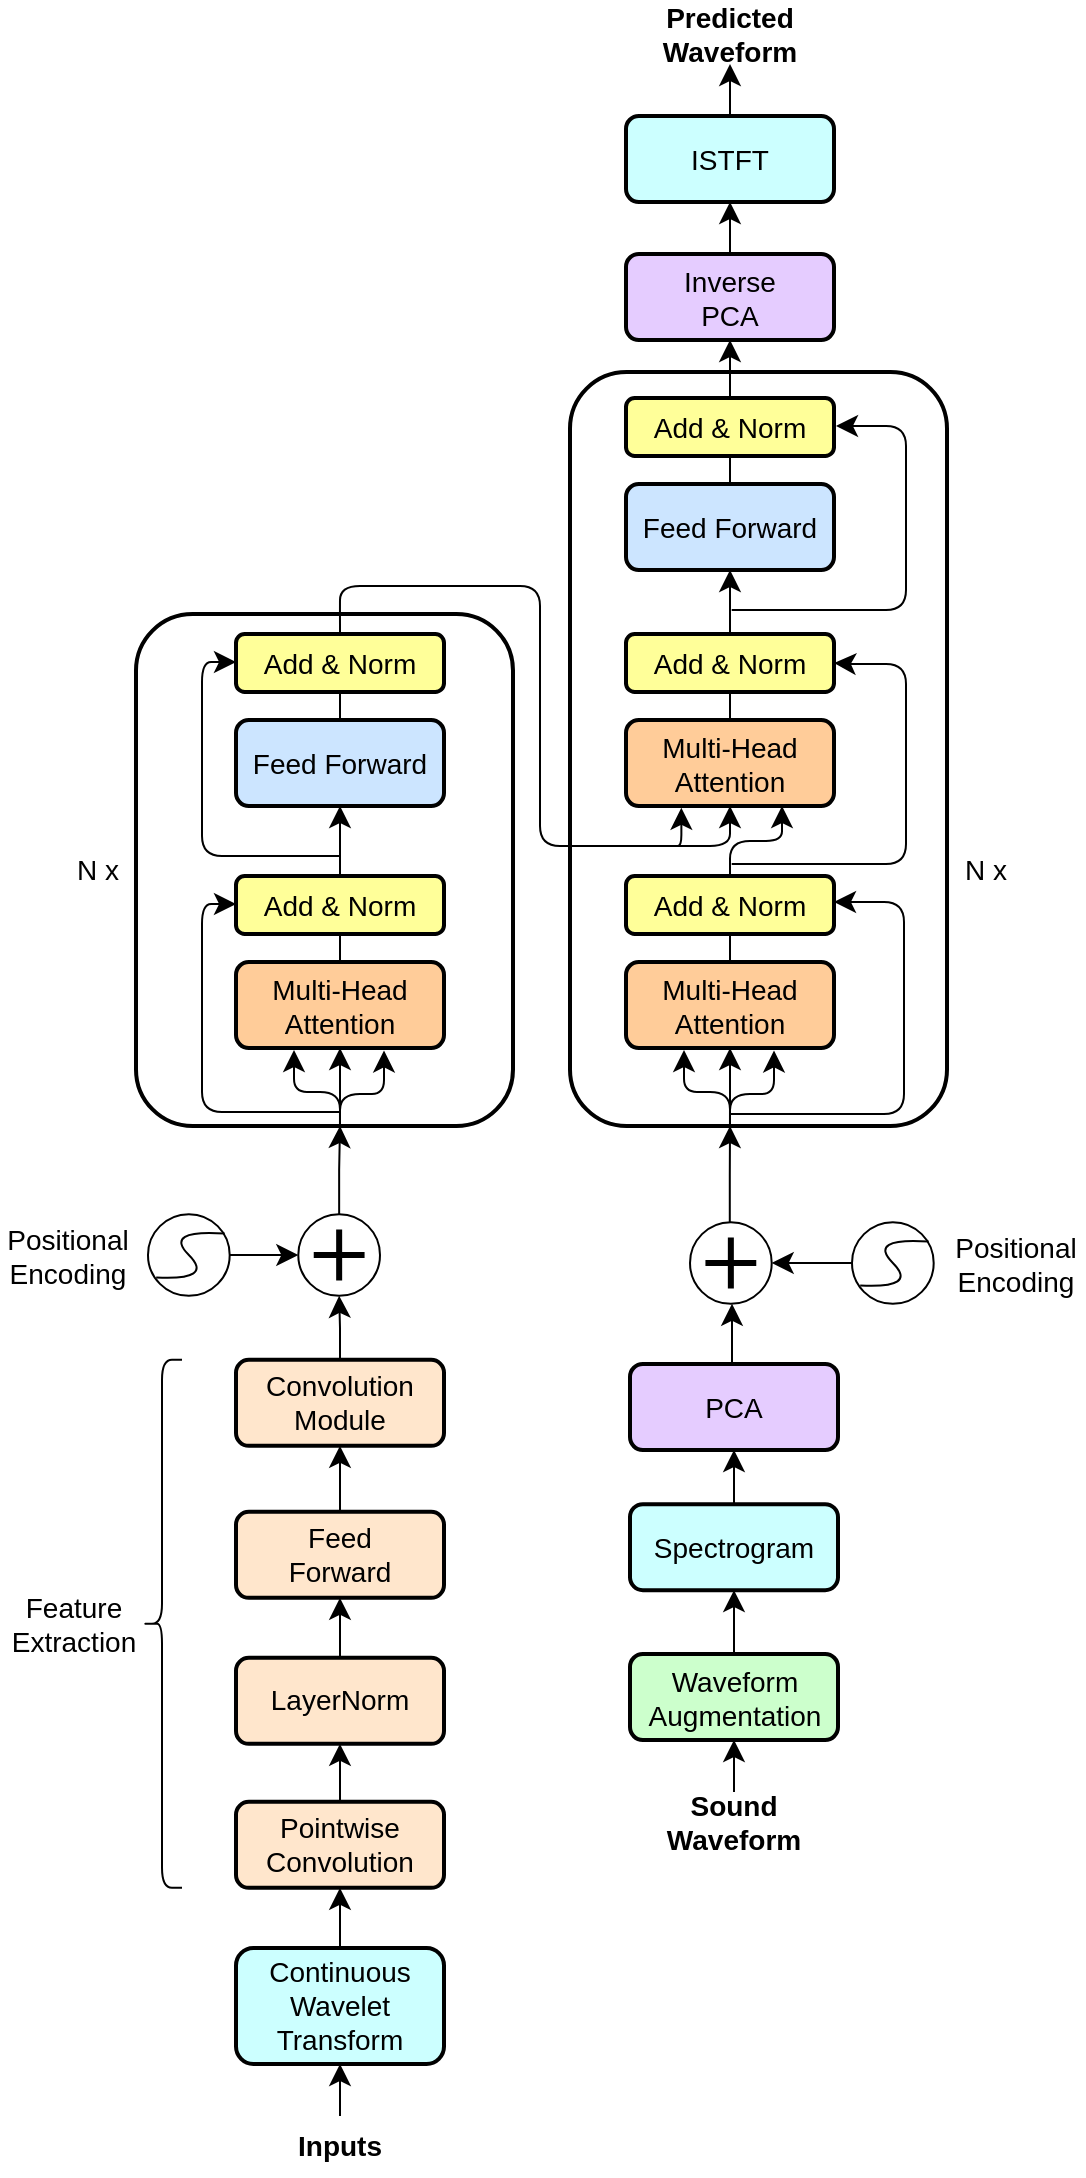 <mxfile version="21.6.8" type="device">
  <diagram name="Page-1" id="uchF2B7UZ54g5w5sWf7a">
    <mxGraphModel dx="1434" dy="830" grid="0" gridSize="10" guides="1" tooltips="1" connect="1" arrows="1" fold="1" page="1" pageScale="1" pageWidth="850" pageHeight="1100" background="#ffffff" math="0" shadow="0">
      <root>
        <mxCell id="0" />
        <mxCell id="1" parent="0" />
        <mxCell id="4bdUU2ATz_cRctsZ7Gmq-34" value="" style="rounded=1;whiteSpace=wrap;html=1;strokeWidth=2;fillColor=none;" parent="1" vertex="1">
          <mxGeometry x="124" y="309" width="188.5" height="256" as="geometry" />
        </mxCell>
        <mxCell id="DELOaJZ5ITBAGtkzzFMi-8" value="" style="rounded=1;whiteSpace=wrap;html=1;strokeWidth=2;fillColor=#FFE6CC;" parent="1" vertex="1">
          <mxGeometry x="174" y="902.93" width="104" height="43" as="geometry" />
        </mxCell>
        <mxCell id="DELOaJZ5ITBAGtkzzFMi-9" value="&lt;font style=&quot;font-size: 14px;&quot;&gt;&lt;b style=&quot;font-size: 14px;&quot;&gt;Inputs&lt;/b&gt;&lt;/font&gt;" style="text;html=1;strokeColor=none;fillColor=none;align=center;verticalAlign=middle;whiteSpace=wrap;rounded=0;fontSize=14;" parent="1" vertex="1">
          <mxGeometry x="196" y="1060" width="60" height="30" as="geometry" />
        </mxCell>
        <mxCell id="DELOaJZ5ITBAGtkzzFMi-12" value="" style="edgeStyle=elbowEdgeStyle;elbow=vertical;endArrow=classic;html=1;curved=0;rounded=0;endSize=8;startSize=8;entryX=0.5;entryY=1;entryDx=0;entryDy=0;exitX=0.5;exitY=0;exitDx=0;exitDy=0;" parent="1" source="DELOaJZ5ITBAGtkzzFMi-9" target="4bdUU2ATz_cRctsZ7Gmq-2" edge="1">
          <mxGeometry width="50" height="50" relative="1" as="geometry">
            <mxPoint x="289" y="1059" as="sourcePoint" />
            <mxPoint x="226" y="1061" as="targetPoint" />
          </mxGeometry>
        </mxCell>
        <mxCell id="DELOaJZ5ITBAGtkzzFMi-13" value="&lt;div style=&quot;&quot;&gt;&lt;span style=&quot;font-size: 14px; background-color: initial;&quot;&gt;Pointwise Convolution&lt;/span&gt;&lt;/div&gt;" style="text;html=1;strokeColor=none;fillColor=none;align=center;verticalAlign=middle;whiteSpace=wrap;rounded=0;" parent="1" vertex="1">
          <mxGeometry x="196" y="909.43" width="60" height="30" as="geometry" />
        </mxCell>
        <mxCell id="DELOaJZ5ITBAGtkzzFMi-14" value="" style="rounded=1;whiteSpace=wrap;html=1;fillColor=#FFE6CC;strokeWidth=2;" parent="1" vertex="1">
          <mxGeometry x="174" y="830.93" width="104" height="43" as="geometry" />
        </mxCell>
        <mxCell id="DELOaJZ5ITBAGtkzzFMi-15" value="&lt;font style=&quot;font-size: 14px;&quot;&gt;LayerNorm&lt;/font&gt;" style="text;html=1;strokeColor=none;fillColor=none;align=center;verticalAlign=middle;whiteSpace=wrap;rounded=0;" parent="1" vertex="1">
          <mxGeometry x="196" y="837.43" width="60" height="30" as="geometry" />
        </mxCell>
        <mxCell id="DELOaJZ5ITBAGtkzzFMi-17" value="" style="edgeStyle=elbowEdgeStyle;elbow=horizontal;endArrow=classic;html=1;curved=0;rounded=0;endSize=8;startSize=8;exitX=0.5;exitY=0;exitDx=0;exitDy=0;entryX=0.5;entryY=1;entryDx=0;entryDy=0;" parent="1" source="DELOaJZ5ITBAGtkzzFMi-8" target="DELOaJZ5ITBAGtkzzFMi-14" edge="1">
          <mxGeometry width="50" height="50" relative="1" as="geometry">
            <mxPoint x="355" y="801.93" as="sourcePoint" />
            <mxPoint x="370" y="862.93" as="targetPoint" />
          </mxGeometry>
        </mxCell>
        <mxCell id="DELOaJZ5ITBAGtkzzFMi-18" value="" style="rounded=1;whiteSpace=wrap;html=1;fillColor=#FFE6CC;strokeWidth=2;" parent="1" vertex="1">
          <mxGeometry x="174" y="757.93" width="104" height="43" as="geometry" />
        </mxCell>
        <mxCell id="DELOaJZ5ITBAGtkzzFMi-19" value="&lt;font style=&quot;font-size: 14px;&quot;&gt;Feed&lt;br&gt;Forward&lt;/font&gt;" style="text;html=1;strokeColor=none;fillColor=none;align=center;verticalAlign=middle;whiteSpace=wrap;rounded=0;" parent="1" vertex="1">
          <mxGeometry x="196" y="764.43" width="60" height="30" as="geometry" />
        </mxCell>
        <mxCell id="DELOaJZ5ITBAGtkzzFMi-20" value="" style="edgeStyle=elbowEdgeStyle;elbow=vertical;endArrow=classic;html=1;curved=0;rounded=0;endSize=8;startSize=8;exitX=0.5;exitY=0;exitDx=0;exitDy=0;entryX=0.5;entryY=1;entryDx=0;entryDy=0;" parent="1" source="DELOaJZ5ITBAGtkzzFMi-14" target="DELOaJZ5ITBAGtkzzFMi-18" edge="1">
          <mxGeometry width="50" height="50" relative="1" as="geometry">
            <mxPoint x="355" y="938.93" as="sourcePoint" />
            <mxPoint x="405" y="888.93" as="targetPoint" />
          </mxGeometry>
        </mxCell>
        <mxCell id="DELOaJZ5ITBAGtkzzFMi-21" value="" style="rounded=1;whiteSpace=wrap;html=1;fillColor=#FFE6CC;strokeWidth=2;" parent="1" vertex="1">
          <mxGeometry x="174" y="681.93" width="104" height="43" as="geometry" />
        </mxCell>
        <mxCell id="DELOaJZ5ITBAGtkzzFMi-22" value="&lt;font style=&quot;font-size: 14px;&quot;&gt;Convolution&lt;br&gt;Module&lt;/font&gt;" style="text;html=1;strokeColor=none;fillColor=none;align=center;verticalAlign=middle;whiteSpace=wrap;rounded=0;" parent="1" vertex="1">
          <mxGeometry x="196" y="688.43" width="60" height="30" as="geometry" />
        </mxCell>
        <mxCell id="DELOaJZ5ITBAGtkzzFMi-23" value="" style="edgeStyle=elbowEdgeStyle;elbow=vertical;endArrow=classic;html=1;curved=0;rounded=0;endSize=8;startSize=8;exitX=0.5;exitY=0;exitDx=0;exitDy=0;entryX=0.5;entryY=1;entryDx=0;entryDy=0;" parent="1" source="DELOaJZ5ITBAGtkzzFMi-18" target="DELOaJZ5ITBAGtkzzFMi-21" edge="1">
          <mxGeometry width="50" height="50" relative="1" as="geometry">
            <mxPoint x="356" y="770.93" as="sourcePoint" />
            <mxPoint x="339" y="752.93" as="targetPoint" />
          </mxGeometry>
        </mxCell>
        <mxCell id="DELOaJZ5ITBAGtkzzFMi-24" value="" style="shape=curlyBracket;whiteSpace=wrap;html=1;rounded=1;labelPosition=left;verticalLabelPosition=middle;align=right;verticalAlign=middle;" parent="1" vertex="1">
          <mxGeometry x="127" y="681.93" width="20" height="264" as="geometry" />
        </mxCell>
        <mxCell id="DELOaJZ5ITBAGtkzzFMi-25" value="&lt;font style=&quot;font-size: 14px;&quot;&gt;Feature Extraction&lt;/font&gt;" style="text;html=1;strokeColor=none;fillColor=none;align=center;verticalAlign=middle;whiteSpace=wrap;rounded=0;rotation=0;" parent="1" vertex="1">
          <mxGeometry x="59" y="786.43" width="68" height="55" as="geometry" />
        </mxCell>
        <mxCell id="DELOaJZ5ITBAGtkzzFMi-34" value="" style="group" parent="1" vertex="1" connectable="0">
          <mxGeometry x="130" y="609.08" width="116.0" height="40.85" as="geometry" />
        </mxCell>
        <mxCell id="DELOaJZ5ITBAGtkzzFMi-29" value="" style="group" parent="DELOaJZ5ITBAGtkzzFMi-34" vertex="1" connectable="0">
          <mxGeometry width="40.845" height="40.85" as="geometry" />
        </mxCell>
        <mxCell id="DELOaJZ5ITBAGtkzzFMi-27" value="" style="ellipse;whiteSpace=wrap;html=1;aspect=fixed;" parent="DELOaJZ5ITBAGtkzzFMi-29" vertex="1">
          <mxGeometry width="40.845" height="40.845" as="geometry" />
        </mxCell>
        <mxCell id="DELOaJZ5ITBAGtkzzFMi-28" value="" style="curved=1;endArrow=none;html=1;rounded=0;entryX=0.938;entryY=0.238;entryDx=0;entryDy=0;entryPerimeter=0;exitX=0.1;exitY=0.775;exitDx=0;exitDy=0;exitPerimeter=0;endFill=0;" parent="DELOaJZ5ITBAGtkzzFMi-29" source="DELOaJZ5ITBAGtkzzFMi-27" target="DELOaJZ5ITBAGtkzzFMi-27" edge="1">
          <mxGeometry width="50" height="50" relative="1" as="geometry">
            <mxPoint x="7.658" y="33.191" as="sourcePoint" />
            <mxPoint x="33.187" y="7.659" as="targetPoint" />
            <Array as="points">
              <mxPoint x="33.187" y="33.191" />
              <mxPoint x="7.658" y="7.659" />
            </Array>
          </mxGeometry>
        </mxCell>
        <mxCell id="DELOaJZ5ITBAGtkzzFMi-32" value="" style="ellipse;whiteSpace=wrap;html=1;aspect=fixed;" parent="DELOaJZ5ITBAGtkzzFMi-34" vertex="1">
          <mxGeometry x="75.155" width="40.845" height="40.845" as="geometry" />
        </mxCell>
        <mxCell id="DELOaJZ5ITBAGtkzzFMi-33" value="" style="shape=umlDestroy;whiteSpace=wrap;html=1;strokeWidth=3;targetShapes=umlLifeline;rotation=45;" parent="DELOaJZ5ITBAGtkzzFMi-34" vertex="1">
          <mxGeometry x="86.592" y="11.438" width="17.972" height="17.974" as="geometry" />
        </mxCell>
        <mxCell id="DELOaJZ5ITBAGtkzzFMi-37" value="" style="edgeStyle=elbowEdgeStyle;elbow=vertical;endArrow=classic;html=1;curved=0;rounded=0;endSize=8;startSize=8;exitX=1;exitY=0.5;exitDx=0;exitDy=0;entryX=0;entryY=0.5;entryDx=0;entryDy=0;" parent="DELOaJZ5ITBAGtkzzFMi-34" source="DELOaJZ5ITBAGtkzzFMi-27" target="DELOaJZ5ITBAGtkzzFMi-32" edge="1">
          <mxGeometry width="50" height="50" relative="1" as="geometry">
            <mxPoint x="225" y="186.85" as="sourcePoint" />
            <mxPoint x="275" y="136.85" as="targetPoint" />
          </mxGeometry>
        </mxCell>
        <mxCell id="DELOaJZ5ITBAGtkzzFMi-35" value="&lt;font style=&quot;font-size: 14px;&quot;&gt;Positional Encoding&lt;/font&gt;" style="text;html=1;strokeColor=none;fillColor=none;align=center;verticalAlign=middle;whiteSpace=wrap;rounded=0;rotation=0;" parent="1" vertex="1">
          <mxGeometry x="56" y="602" width="68" height="55" as="geometry" />
        </mxCell>
        <mxCell id="DELOaJZ5ITBAGtkzzFMi-36" value="" style="edgeStyle=elbowEdgeStyle;elbow=vertical;endArrow=classic;html=1;curved=0;rounded=0;endSize=8;startSize=8;exitX=0.5;exitY=0;exitDx=0;exitDy=0;entryX=0.5;entryY=1;entryDx=0;entryDy=0;" parent="1" source="DELOaJZ5ITBAGtkzzFMi-21" target="DELOaJZ5ITBAGtkzzFMi-32" edge="1">
          <mxGeometry width="50" height="50" relative="1" as="geometry">
            <mxPoint x="355" y="795.93" as="sourcePoint" />
            <mxPoint x="405" y="745.93" as="targetPoint" />
          </mxGeometry>
        </mxCell>
        <mxCell id="4bdUU2ATz_cRctsZ7Gmq-1" value="&lt;b&gt;Sound Waveform&lt;/b&gt;" style="text;html=1;strokeColor=none;fillColor=none;align=center;verticalAlign=middle;whiteSpace=wrap;rounded=0;fontSize=14;" parent="1" vertex="1">
          <mxGeometry x="393" y="898.0" width="60" height="30" as="geometry" />
        </mxCell>
        <mxCell id="4bdUU2ATz_cRctsZ7Gmq-2" value="&lt;font style=&quot;font-size: 14px;&quot;&gt;Continuous Wavelet Transform&lt;/font&gt;" style="rounded=1;whiteSpace=wrap;html=1;strokeWidth=2;fillColor=#CCFFFF;" parent="1" vertex="1">
          <mxGeometry x="174" y="976" width="104" height="58" as="geometry" />
        </mxCell>
        <mxCell id="4bdUU2ATz_cRctsZ7Gmq-3" value="" style="edgeStyle=elbowEdgeStyle;elbow=vertical;endArrow=classic;html=1;curved=0;rounded=0;endSize=8;startSize=8;exitX=0.5;exitY=0;exitDx=0;exitDy=0;entryX=0.5;entryY=1;entryDx=0;entryDy=0;" parent="1" source="4bdUU2ATz_cRctsZ7Gmq-2" target="DELOaJZ5ITBAGtkzzFMi-8" edge="1">
          <mxGeometry width="50" height="50" relative="1" as="geometry">
            <mxPoint x="362" y="797" as="sourcePoint" />
            <mxPoint x="287" y="956" as="targetPoint" />
          </mxGeometry>
        </mxCell>
        <mxCell id="4bdUU2ATz_cRctsZ7Gmq-5" value="" style="rounded=1;whiteSpace=wrap;html=1;strokeWidth=2;fillColor=#CCFFCC;" parent="1" vertex="1">
          <mxGeometry x="371" y="829.0" width="104" height="43" as="geometry" />
        </mxCell>
        <mxCell id="4bdUU2ATz_cRctsZ7Gmq-6" value="&lt;font style=&quot;font-size: 14px; font-weight: normal;&quot;&gt;Waveform&lt;br style=&quot;font-size: 14px;&quot;&gt;Augmentation&lt;/font&gt;" style="text;strokeColor=none;fillColor=none;html=1;fontSize=14;fontStyle=1;verticalAlign=middle;align=center;spacing=2;" parent="1" vertex="1">
          <mxGeometry x="373" y="835.97" width="100" height="29.07" as="geometry" />
        </mxCell>
        <mxCell id="4bdUU2ATz_cRctsZ7Gmq-7" value="" style="edgeStyle=elbowEdgeStyle;elbow=vertical;endArrow=classic;html=1;curved=0;rounded=0;endSize=8;startSize=8;exitX=0.5;exitY=0;exitDx=0;exitDy=0;entryX=0.5;entryY=1;entryDx=0;entryDy=0;" parent="1" source="4bdUU2ATz_cRctsZ7Gmq-1" target="4bdUU2ATz_cRctsZ7Gmq-5" edge="1">
          <mxGeometry width="50" height="50" relative="1" as="geometry">
            <mxPoint x="394" y="723.07" as="sourcePoint" />
            <mxPoint x="529" y="904.07" as="targetPoint" />
          </mxGeometry>
        </mxCell>
        <mxCell id="4bdUU2ATz_cRctsZ7Gmq-8" value="&lt;font style=&quot;font-size: 14px;&quot;&gt;Spectrogram&lt;/font&gt;" style="rounded=1;whiteSpace=wrap;html=1;strokeWidth=2;fillColor=#CCFFFF;" parent="1" vertex="1">
          <mxGeometry x="371" y="754.07" width="104" height="43" as="geometry" />
        </mxCell>
        <mxCell id="4bdUU2ATz_cRctsZ7Gmq-13" value="" style="edgeStyle=elbowEdgeStyle;elbow=vertical;endArrow=classic;html=1;curved=0;rounded=0;endSize=8;startSize=8;exitX=0.5;exitY=0;exitDx=0;exitDy=0;entryX=0.5;entryY=1;entryDx=0;entryDy=0;" parent="1" source="4bdUU2ATz_cRctsZ7Gmq-5" target="4bdUU2ATz_cRctsZ7Gmq-8" edge="1">
          <mxGeometry width="50" height="50" relative="1" as="geometry">
            <mxPoint x="632" y="928.0" as="sourcePoint" />
            <mxPoint x="495" y="807.07" as="targetPoint" />
          </mxGeometry>
        </mxCell>
        <mxCell id="4bdUU2ATz_cRctsZ7Gmq-14" value="&lt;font style=&quot;font-size: 14px;&quot;&gt;PCA&lt;/font&gt;" style="rounded=1;whiteSpace=wrap;html=1;strokeWidth=2;fillColor=#E5CCFF;" parent="1" vertex="1">
          <mxGeometry x="371" y="684.0" width="104" height="43" as="geometry" />
        </mxCell>
        <mxCell id="4bdUU2ATz_cRctsZ7Gmq-16" value="" style="edgeStyle=elbowEdgeStyle;elbow=vertical;endArrow=classic;html=1;curved=0;rounded=0;endSize=8;startSize=8;exitX=0.5;exitY=0;exitDx=0;exitDy=0;entryX=0.5;entryY=1;entryDx=0;entryDy=0;" parent="1" source="4bdUU2ATz_cRctsZ7Gmq-8" target="4bdUU2ATz_cRctsZ7Gmq-14" edge="1">
          <mxGeometry width="50" height="50" relative="1" as="geometry">
            <mxPoint x="648" y="767.5" as="sourcePoint" />
            <mxPoint x="698" y="717.5" as="targetPoint" />
          </mxGeometry>
        </mxCell>
        <mxCell id="4bdUU2ATz_cRctsZ7Gmq-17" value="" style="group" parent="1" vertex="1" connectable="0">
          <mxGeometry x="482" y="613.07" width="116" height="47.93" as="geometry" />
        </mxCell>
        <mxCell id="4bdUU2ATz_cRctsZ7Gmq-18" value="" style="group" parent="4bdUU2ATz_cRctsZ7Gmq-17" vertex="1" connectable="0">
          <mxGeometry width="40.845" height="40.85" as="geometry" />
        </mxCell>
        <mxCell id="4bdUU2ATz_cRctsZ7Gmq-19" value="" style="ellipse;whiteSpace=wrap;html=1;aspect=fixed;" parent="4bdUU2ATz_cRctsZ7Gmq-18" vertex="1">
          <mxGeometry width="40.845" height="40.845" as="geometry" />
        </mxCell>
        <mxCell id="4bdUU2ATz_cRctsZ7Gmq-20" value="" style="curved=1;endArrow=none;html=1;rounded=0;entryX=0.938;entryY=0.238;entryDx=0;entryDy=0;entryPerimeter=0;exitX=0.1;exitY=0.775;exitDx=0;exitDy=0;exitPerimeter=0;endFill=0;" parent="4bdUU2ATz_cRctsZ7Gmq-18" source="4bdUU2ATz_cRctsZ7Gmq-19" target="4bdUU2ATz_cRctsZ7Gmq-19" edge="1">
          <mxGeometry width="50" height="50" relative="1" as="geometry">
            <mxPoint x="7.658" y="33.191" as="sourcePoint" />
            <mxPoint x="33.187" y="7.659" as="targetPoint" />
            <Array as="points">
              <mxPoint x="33.187" y="33.191" />
              <mxPoint x="7.658" y="7.659" />
            </Array>
          </mxGeometry>
        </mxCell>
        <mxCell id="4bdUU2ATz_cRctsZ7Gmq-27" value="&lt;font style=&quot;font-size: 14px;&quot;&gt;Positional Encoding&lt;/font&gt;" style="text;html=1;strokeColor=none;fillColor=none;align=center;verticalAlign=middle;whiteSpace=wrap;rounded=0;rotation=0;" parent="4bdUU2ATz_cRctsZ7Gmq-17" vertex="1">
          <mxGeometry x="48" y="-7.07" width="68" height="55" as="geometry" />
        </mxCell>
        <mxCell id="4bdUU2ATz_cRctsZ7Gmq-24" value="" style="group" parent="1" vertex="1" connectable="0">
          <mxGeometry x="401.005" y="613.07" width="40.845" height="40.845" as="geometry" />
        </mxCell>
        <mxCell id="4bdUU2ATz_cRctsZ7Gmq-21" value="" style="ellipse;whiteSpace=wrap;html=1;aspect=fixed;" parent="4bdUU2ATz_cRctsZ7Gmq-24" vertex="1">
          <mxGeometry width="40.845" height="40.845" as="geometry" />
        </mxCell>
        <mxCell id="4bdUU2ATz_cRctsZ7Gmq-22" value="" style="shape=umlDestroy;whiteSpace=wrap;html=1;strokeWidth=3;targetShapes=umlLifeline;rotation=45;" parent="4bdUU2ATz_cRctsZ7Gmq-24" vertex="1">
          <mxGeometry x="11.437" y="11.438" width="17.972" height="17.974" as="geometry" />
        </mxCell>
        <mxCell id="4bdUU2ATz_cRctsZ7Gmq-25" value="" style="edgeStyle=elbowEdgeStyle;elbow=horizontal;endArrow=classic;html=1;curved=0;rounded=0;endSize=8;startSize=8;exitX=0.5;exitY=0;exitDx=0;exitDy=0;entryX=0.5;entryY=1;entryDx=0;entryDy=0;" parent="1" source="4bdUU2ATz_cRctsZ7Gmq-14" target="4bdUU2ATz_cRctsZ7Gmq-21" edge="1">
          <mxGeometry width="50" height="50" relative="1" as="geometry">
            <mxPoint x="577" y="743.07" as="sourcePoint" />
            <mxPoint x="508" y="675.07" as="targetPoint" />
          </mxGeometry>
        </mxCell>
        <mxCell id="4bdUU2ATz_cRctsZ7Gmq-26" value="" style="edgeStyle=elbowEdgeStyle;elbow=horizontal;endArrow=classic;html=1;curved=0;rounded=0;endSize=8;startSize=8;exitX=0;exitY=0.5;exitDx=0;exitDy=0;entryX=1;entryY=0.5;entryDx=0;entryDy=0;" parent="1" source="4bdUU2ATz_cRctsZ7Gmq-19" target="4bdUU2ATz_cRctsZ7Gmq-21" edge="1">
          <mxGeometry width="50" height="50" relative="1" as="geometry">
            <mxPoint x="432" y="533.07" as="sourcePoint" />
            <mxPoint x="482" y="483.07" as="targetPoint" />
          </mxGeometry>
        </mxCell>
        <mxCell id="4bdUU2ATz_cRctsZ7Gmq-31" value="&lt;font style=&quot;font-size: 14px;&quot;&gt;Multi-Head&lt;br&gt;Attention&lt;/font&gt;" style="rounded=1;whiteSpace=wrap;html=1;fillColor=#FFCC99;strokeWidth=2;" parent="1" vertex="1">
          <mxGeometry x="174" y="483.0" width="104" height="43" as="geometry" />
        </mxCell>
        <mxCell id="4bdUU2ATz_cRctsZ7Gmq-32" value="&lt;font style=&quot;font-size: 14px;&quot;&gt;Add &amp;amp; Norm&lt;/font&gt;" style="rounded=1;whiteSpace=wrap;html=1;fillColor=#FFFF99;strokeWidth=2;" parent="1" vertex="1">
          <mxGeometry x="174" y="440" width="104" height="29" as="geometry" />
        </mxCell>
        <mxCell id="4bdUU2ATz_cRctsZ7Gmq-33" value="" style="edgeStyle=elbowEdgeStyle;elbow=vertical;endArrow=none;html=1;curved=0;rounded=0;endSize=8;startSize=8;endFill=0;exitX=0.5;exitY=0;exitDx=0;exitDy=0;entryX=0.5;entryY=1;entryDx=0;entryDy=0;" parent="1" source="4bdUU2ATz_cRctsZ7Gmq-31" target="4bdUU2ATz_cRctsZ7Gmq-32" edge="1">
          <mxGeometry width="50" height="50" relative="1" as="geometry">
            <mxPoint x="547" y="432" as="sourcePoint" />
            <mxPoint x="746" y="328" as="targetPoint" />
            <Array as="points" />
          </mxGeometry>
        </mxCell>
        <mxCell id="4bdUU2ATz_cRctsZ7Gmq-38" value="" style="edgeStyle=segmentEdgeStyle;endArrow=classic;html=1;curved=0;rounded=0;endSize=8;startSize=8;exitX=0.5;exitY=1;exitDx=0;exitDy=0;entryX=0.5;entryY=1;entryDx=0;entryDy=0;" parent="1" source="4bdUU2ATz_cRctsZ7Gmq-34" target="4bdUU2ATz_cRctsZ7Gmq-31" edge="1">
          <mxGeometry width="50" height="50" relative="1" as="geometry">
            <mxPoint x="176" y="525" as="sourcePoint" />
            <mxPoint x="226" y="527" as="targetPoint" />
          </mxGeometry>
        </mxCell>
        <mxCell id="4bdUU2ATz_cRctsZ7Gmq-39" value="" style="edgeStyle=segmentEdgeStyle;endArrow=classic;html=1;rounded=1;endSize=8;startSize=8;entryX=0.702;entryY=1.028;entryDx=0;entryDy=0;entryPerimeter=0;" parent="1" target="4bdUU2ATz_cRctsZ7Gmq-31" edge="1">
          <mxGeometry width="50" height="50" relative="1" as="geometry">
            <mxPoint x="226" y="565" as="sourcePoint" />
            <mxPoint x="252" y="534" as="targetPoint" />
            <Array as="points">
              <mxPoint x="226" y="549" />
              <mxPoint x="248" y="549" />
              <mxPoint x="248" y="527" />
            </Array>
          </mxGeometry>
        </mxCell>
        <mxCell id="4bdUU2ATz_cRctsZ7Gmq-40" value="" style="edgeStyle=segmentEdgeStyle;endArrow=classic;html=1;rounded=1;endSize=8;startSize=8;exitX=0.541;exitY=0.997;exitDx=0;exitDy=0;exitPerimeter=0;" parent="1" edge="1">
          <mxGeometry width="50" height="50" relative="1" as="geometry">
            <mxPoint x="225.978" y="565.002" as="sourcePoint" />
            <mxPoint x="203" y="527" as="targetPoint" />
            <Array as="points">
              <mxPoint x="226" y="548" />
              <mxPoint x="203" y="548" />
            </Array>
          </mxGeometry>
        </mxCell>
        <mxCell id="4bdUU2ATz_cRctsZ7Gmq-41" value="" style="edgeStyle=segmentEdgeStyle;endArrow=classic;html=1;rounded=1;endSize=8;startSize=8;" parent="1" target="4bdUU2ATz_cRctsZ7Gmq-32" edge="1">
          <mxGeometry width="50" height="50" relative="1" as="geometry">
            <mxPoint x="226" y="558" as="sourcePoint" />
            <mxPoint x="214" y="476" as="targetPoint" />
            <Array as="points">
              <mxPoint x="157" y="558" />
              <mxPoint x="157" y="454" />
            </Array>
          </mxGeometry>
        </mxCell>
        <mxCell id="4bdUU2ATz_cRctsZ7Gmq-42" value="&lt;span style=&quot;font-size: 14px;&quot;&gt;Feed Forward&lt;/span&gt;" style="rounded=1;whiteSpace=wrap;html=1;fillColor=#CCE5FF;strokeWidth=2;" parent="1" vertex="1">
          <mxGeometry x="174" y="362.0" width="104" height="43" as="geometry" />
        </mxCell>
        <mxCell id="4bdUU2ATz_cRctsZ7Gmq-43" value="&lt;font style=&quot;font-size: 14px;&quot;&gt;Add &amp;amp; Norm&lt;/font&gt;" style="rounded=1;whiteSpace=wrap;html=1;fillColor=#FFFF99;strokeWidth=2;" parent="1" vertex="1">
          <mxGeometry x="174" y="319" width="104" height="29" as="geometry" />
        </mxCell>
        <mxCell id="4bdUU2ATz_cRctsZ7Gmq-44" value="" style="edgeStyle=elbowEdgeStyle;elbow=horizontal;endArrow=classic;html=1;curved=0;rounded=0;endSize=8;startSize=8;exitX=0.5;exitY=0;exitDx=0;exitDy=0;entryX=0.5;entryY=1;entryDx=0;entryDy=0;" parent="1" source="4bdUU2ATz_cRctsZ7Gmq-32" target="4bdUU2ATz_cRctsZ7Gmq-42" edge="1">
          <mxGeometry width="50" height="50" relative="1" as="geometry">
            <mxPoint x="228" y="421" as="sourcePoint" />
            <mxPoint x="278" y="371" as="targetPoint" />
          </mxGeometry>
        </mxCell>
        <mxCell id="4bdUU2ATz_cRctsZ7Gmq-45" value="" style="endArrow=none;html=1;rounded=0;exitX=0.5;exitY=0;exitDx=0;exitDy=0;entryX=0.5;entryY=1;entryDx=0;entryDy=0;" parent="1" source="4bdUU2ATz_cRctsZ7Gmq-42" target="4bdUU2ATz_cRctsZ7Gmq-43" edge="1">
          <mxGeometry width="50" height="50" relative="1" as="geometry">
            <mxPoint x="231" y="435" as="sourcePoint" />
            <mxPoint x="281" y="385" as="targetPoint" />
          </mxGeometry>
        </mxCell>
        <mxCell id="4bdUU2ATz_cRctsZ7Gmq-46" value="" style="edgeStyle=segmentEdgeStyle;endArrow=classic;html=1;rounded=1;endSize=8;startSize=8;" parent="1" target="4bdUU2ATz_cRctsZ7Gmq-43" edge="1">
          <mxGeometry width="50" height="50" relative="1" as="geometry">
            <mxPoint x="226" y="430" as="sourcePoint" />
            <mxPoint x="226" y="356" as="targetPoint" />
            <Array as="points">
              <mxPoint x="157" y="430" />
              <mxPoint x="157" y="333" />
            </Array>
          </mxGeometry>
        </mxCell>
        <mxCell id="4bdUU2ATz_cRctsZ7Gmq-47" value="" style="rounded=1;whiteSpace=wrap;html=1;strokeWidth=2;fillColor=none;" parent="1" vertex="1">
          <mxGeometry x="341" y="188" width="188.5" height="377" as="geometry" />
        </mxCell>
        <mxCell id="4bdUU2ATz_cRctsZ7Gmq-48" value="&lt;font style=&quot;font-size: 14px;&quot;&gt;Multi-Head&lt;br&gt;Attention&lt;/font&gt;" style="rounded=1;whiteSpace=wrap;html=1;fillColor=#FFCC99;strokeWidth=2;" parent="1" vertex="1">
          <mxGeometry x="369" y="483.0" width="104" height="43" as="geometry" />
        </mxCell>
        <mxCell id="4bdUU2ATz_cRctsZ7Gmq-49" value="&lt;font style=&quot;font-size: 14px;&quot;&gt;Add &amp;amp; Norm&lt;/font&gt;" style="rounded=1;whiteSpace=wrap;html=1;fillColor=#FFFF99;strokeWidth=2;" parent="1" vertex="1">
          <mxGeometry x="369" y="440" width="104" height="29" as="geometry" />
        </mxCell>
        <mxCell id="4bdUU2ATz_cRctsZ7Gmq-50" value="" style="edgeStyle=elbowEdgeStyle;elbow=vertical;endArrow=none;html=1;curved=0;rounded=0;endSize=8;startSize=8;endFill=0;exitX=0.5;exitY=0;exitDx=0;exitDy=0;entryX=0.5;entryY=1;entryDx=0;entryDy=0;" parent="1" source="4bdUU2ATz_cRctsZ7Gmq-48" target="4bdUU2ATz_cRctsZ7Gmq-49" edge="1">
          <mxGeometry width="50" height="50" relative="1" as="geometry">
            <mxPoint x="742" y="432" as="sourcePoint" />
            <mxPoint x="941" y="328" as="targetPoint" />
            <Array as="points" />
          </mxGeometry>
        </mxCell>
        <mxCell id="4bdUU2ATz_cRctsZ7Gmq-51" value="" style="edgeStyle=segmentEdgeStyle;endArrow=classic;html=1;curved=0;rounded=0;endSize=8;startSize=8;exitX=0.5;exitY=1;exitDx=0;exitDy=0;entryX=0.5;entryY=1;entryDx=0;entryDy=0;" parent="1" source="4bdUU2ATz_cRctsZ7Gmq-47" target="4bdUU2ATz_cRctsZ7Gmq-48" edge="1">
          <mxGeometry width="50" height="50" relative="1" as="geometry">
            <mxPoint x="411" y="525" as="sourcePoint" />
            <mxPoint x="461" y="527" as="targetPoint" />
          </mxGeometry>
        </mxCell>
        <mxCell id="4bdUU2ATz_cRctsZ7Gmq-52" value="" style="edgeStyle=segmentEdgeStyle;endArrow=classic;html=1;rounded=1;endSize=8;startSize=8;entryX=0.702;entryY=1.028;entryDx=0;entryDy=0;entryPerimeter=0;" parent="1" target="4bdUU2ATz_cRctsZ7Gmq-48" edge="1">
          <mxGeometry width="50" height="50" relative="1" as="geometry">
            <mxPoint x="421" y="565" as="sourcePoint" />
            <mxPoint x="447" y="534" as="targetPoint" />
            <Array as="points">
              <mxPoint x="421" y="549" />
              <mxPoint x="443" y="549" />
              <mxPoint x="443" y="527" />
            </Array>
          </mxGeometry>
        </mxCell>
        <mxCell id="4bdUU2ATz_cRctsZ7Gmq-53" value="" style="edgeStyle=segmentEdgeStyle;endArrow=classic;html=1;rounded=1;endSize=8;startSize=8;exitX=0.541;exitY=0.997;exitDx=0;exitDy=0;exitPerimeter=0;" parent="1" edge="1">
          <mxGeometry width="50" height="50" relative="1" as="geometry">
            <mxPoint x="420.978" y="565.002" as="sourcePoint" />
            <mxPoint x="398" y="527" as="targetPoint" />
            <Array as="points">
              <mxPoint x="421" y="548" />
              <mxPoint x="398" y="548" />
            </Array>
          </mxGeometry>
        </mxCell>
        <mxCell id="4bdUU2ATz_cRctsZ7Gmq-55" value="&lt;font style=&quot;font-size: 14px;&quot;&gt;Multi-Head&lt;br style=&quot;border-color: var(--border-color);&quot;&gt;Attention&lt;/font&gt;" style="rounded=1;whiteSpace=wrap;html=1;fillColor=#FFCC99;strokeWidth=2;" parent="1" vertex="1">
          <mxGeometry x="369" y="362.0" width="104" height="43" as="geometry" />
        </mxCell>
        <mxCell id="4bdUU2ATz_cRctsZ7Gmq-56" value="&lt;font style=&quot;font-size: 14px;&quot;&gt;Add &amp;amp; Norm&lt;/font&gt;" style="rounded=1;whiteSpace=wrap;html=1;fillColor=#FFFF99;strokeWidth=2;" parent="1" vertex="1">
          <mxGeometry x="369" y="319" width="104" height="29" as="geometry" />
        </mxCell>
        <mxCell id="4bdUU2ATz_cRctsZ7Gmq-58" value="" style="endArrow=none;html=1;rounded=0;exitX=0.5;exitY=0;exitDx=0;exitDy=0;entryX=0.5;entryY=1;entryDx=0;entryDy=0;" parent="1" source="4bdUU2ATz_cRctsZ7Gmq-55" target="4bdUU2ATz_cRctsZ7Gmq-56" edge="1">
          <mxGeometry width="50" height="50" relative="1" as="geometry">
            <mxPoint x="426" y="435" as="sourcePoint" />
            <mxPoint x="476" y="385" as="targetPoint" />
          </mxGeometry>
        </mxCell>
        <mxCell id="4bdUU2ATz_cRctsZ7Gmq-60" value="" style="edgeStyle=elbowEdgeStyle;elbow=vertical;endArrow=classic;html=1;rounded=1;endSize=8;startSize=8;exitX=0.5;exitY=0;exitDx=0;exitDy=0;entryX=0.75;entryY=1;entryDx=0;entryDy=0;" parent="1" source="4bdUU2ATz_cRctsZ7Gmq-49" target="4bdUU2ATz_cRctsZ7Gmq-55" edge="1">
          <mxGeometry width="50" height="50" relative="1" as="geometry">
            <mxPoint x="421.85" y="435" as="sourcePoint" />
            <mxPoint x="471.85" y="385" as="targetPoint" />
          </mxGeometry>
        </mxCell>
        <mxCell id="4bdUU2ATz_cRctsZ7Gmq-67" value="" style="edgeStyle=segmentEdgeStyle;endArrow=classic;html=1;rounded=1;endSize=8;startSize=8;exitX=0.541;exitY=0.001;exitDx=0;exitDy=0;exitPerimeter=0;entryX=0.5;entryY=1;entryDx=0;entryDy=0;" parent="1" source="4bdUU2ATz_cRctsZ7Gmq-34" target="4bdUU2ATz_cRctsZ7Gmq-55" edge="1">
          <mxGeometry width="50" height="50" relative="1" as="geometry">
            <mxPoint x="272" y="295" as="sourcePoint" />
            <mxPoint x="416" y="429" as="targetPoint" />
            <Array as="points">
              <mxPoint x="226" y="295" />
              <mxPoint x="326" y="295" />
              <mxPoint x="326" y="425" />
              <mxPoint x="421" y="425" />
            </Array>
          </mxGeometry>
        </mxCell>
        <mxCell id="4bdUU2ATz_cRctsZ7Gmq-70" value="" style="edgeStyle=segmentEdgeStyle;endArrow=classic;html=1;rounded=1;endSize=8;startSize=8;entryX=0.266;entryY=1.021;entryDx=0;entryDy=0;entryPerimeter=0;" parent="1" target="4bdUU2ATz_cRctsZ7Gmq-55" edge="1">
          <mxGeometry width="50" height="50" relative="1" as="geometry">
            <mxPoint x="393" y="425" as="sourcePoint" />
            <mxPoint x="426" y="373" as="targetPoint" />
          </mxGeometry>
        </mxCell>
        <mxCell id="4bdUU2ATz_cRctsZ7Gmq-72" value="" style="edgeStyle=segmentEdgeStyle;endArrow=classic;html=1;rounded=1;endSize=8;startSize=8;" parent="1" target="4bdUU2ATz_cRctsZ7Gmq-49" edge="1">
          <mxGeometry width="50" height="50" relative="1" as="geometry">
            <mxPoint x="421" y="559" as="sourcePoint" />
            <mxPoint x="421" y="485" as="targetPoint" />
            <Array as="points">
              <mxPoint x="508" y="559" />
              <mxPoint x="508" y="453" />
            </Array>
          </mxGeometry>
        </mxCell>
        <mxCell id="4bdUU2ATz_cRctsZ7Gmq-73" value="" style="edgeStyle=segmentEdgeStyle;endArrow=classic;html=1;rounded=1;endSize=8;startSize=8;entryX=1;entryY=0.5;entryDx=0;entryDy=0;" parent="1" target="4bdUU2ATz_cRctsZ7Gmq-56" edge="1">
          <mxGeometry width="50" height="50" relative="1" as="geometry">
            <mxPoint x="421.85" y="434" as="sourcePoint" />
            <mxPoint x="483" y="327" as="targetPoint" />
            <Array as="points">
              <mxPoint x="509" y="434" />
              <mxPoint x="509" y="334" />
              <mxPoint x="483" y="334" />
            </Array>
          </mxGeometry>
        </mxCell>
        <mxCell id="4bdUU2ATz_cRctsZ7Gmq-74" value="&lt;span style=&quot;font-size: 14px;&quot;&gt;Feed Forward&lt;/span&gt;" style="rounded=1;whiteSpace=wrap;html=1;fillColor=#CCE5FF;strokeWidth=2;" parent="1" vertex="1">
          <mxGeometry x="369" y="244.0" width="104" height="43" as="geometry" />
        </mxCell>
        <mxCell id="4bdUU2ATz_cRctsZ7Gmq-75" value="&lt;font style=&quot;font-size: 14px;&quot;&gt;Add &amp;amp; Norm&lt;/font&gt;" style="rounded=1;whiteSpace=wrap;html=1;fillColor=#FFFF99;strokeWidth=2;" parent="1" vertex="1">
          <mxGeometry x="369" y="201" width="104" height="29" as="geometry" />
        </mxCell>
        <mxCell id="4bdUU2ATz_cRctsZ7Gmq-77" value="" style="edgeStyle=elbowEdgeStyle;elbow=vertical;endArrow=classic;html=1;curved=0;rounded=0;endSize=8;startSize=8;exitX=0.5;exitY=0;exitDx=0;exitDy=0;entryX=0.5;entryY=1;entryDx=0;entryDy=0;" parent="1" source="4bdUU2ATz_cRctsZ7Gmq-56" target="4bdUU2ATz_cRctsZ7Gmq-74" edge="1">
          <mxGeometry width="50" height="50" relative="1" as="geometry">
            <mxPoint x="440" y="309" as="sourcePoint" />
            <mxPoint x="490" y="259" as="targetPoint" />
          </mxGeometry>
        </mxCell>
        <mxCell id="4bdUU2ATz_cRctsZ7Gmq-78" value="" style="edgeStyle=segmentEdgeStyle;endArrow=classic;html=1;rounded=1;endSize=8;startSize=8;" parent="1" edge="1">
          <mxGeometry width="50" height="50" relative="1" as="geometry">
            <mxPoint x="421.85" y="307" as="sourcePoint" />
            <mxPoint x="474" y="215" as="targetPoint" />
            <Array as="points">
              <mxPoint x="509" y="307" />
              <mxPoint x="509" y="215" />
              <mxPoint x="474" y="215" />
            </Array>
          </mxGeometry>
        </mxCell>
        <mxCell id="4bdUU2ATz_cRctsZ7Gmq-81" value="" style="edgeStyle=elbowEdgeStyle;elbow=vertical;endArrow=none;html=1;curved=0;rounded=0;endSize=8;startSize=8;exitX=0.5;exitY=0;exitDx=0;exitDy=0;entryX=0.5;entryY=1;entryDx=0;entryDy=0;endFill=0;" parent="1" source="4bdUU2ATz_cRctsZ7Gmq-74" target="4bdUU2ATz_cRctsZ7Gmq-75" edge="1">
          <mxGeometry width="50" height="50" relative="1" as="geometry">
            <mxPoint x="425" y="240.5" as="sourcePoint" />
            <mxPoint x="475" y="190.5" as="targetPoint" />
          </mxGeometry>
        </mxCell>
        <mxCell id="4bdUU2ATz_cRctsZ7Gmq-82" value="" style="edgeStyle=elbowEdgeStyle;elbow=vertical;endArrow=none;html=1;curved=0;rounded=0;endSize=8;startSize=8;exitX=0.5;exitY=0;exitDx=0;exitDy=0;entryX=0.541;entryY=0.001;entryDx=0;entryDy=0;entryPerimeter=0;endFill=0;" parent="1" source="4bdUU2ATz_cRctsZ7Gmq-43" target="4bdUU2ATz_cRctsZ7Gmq-34" edge="1">
          <mxGeometry width="50" height="50" relative="1" as="geometry">
            <mxPoint x="218" y="326" as="sourcePoint" />
            <mxPoint x="268" y="276" as="targetPoint" />
          </mxGeometry>
        </mxCell>
        <mxCell id="4bdUU2ATz_cRctsZ7Gmq-83" value="" style="edgeStyle=elbowEdgeStyle;elbow=vertical;endArrow=classic;html=1;curved=0;rounded=0;endSize=8;startSize=8;exitX=0.5;exitY=0;exitDx=0;exitDy=0;entryX=0.5;entryY=1;entryDx=0;entryDy=0;" parent="1" source="4bdUU2ATz_cRctsZ7Gmq-75" target="4bdUU2ATz_cRctsZ7Gmq-84" edge="1">
          <mxGeometry width="50" height="50" relative="1" as="geometry">
            <mxPoint x="421.85" y="201" as="sourcePoint" />
            <mxPoint x="420" y="165" as="targetPoint" />
          </mxGeometry>
        </mxCell>
        <mxCell id="4bdUU2ATz_cRctsZ7Gmq-84" value="&lt;font style=&quot;font-size: 14px;&quot;&gt;Inverse&lt;br&gt;PCA&lt;/font&gt;" style="rounded=1;whiteSpace=wrap;html=1;strokeWidth=2;fillColor=#E5CCFF;" parent="1" vertex="1">
          <mxGeometry x="369" y="129.0" width="104" height="43" as="geometry" />
        </mxCell>
        <mxCell id="4bdUU2ATz_cRctsZ7Gmq-86" value="&lt;font style=&quot;font-size: 14px;&quot;&gt;ISTFT&lt;/font&gt;" style="rounded=1;whiteSpace=wrap;html=1;strokeWidth=2;fillColor=#CCFFFF;" parent="1" vertex="1">
          <mxGeometry x="369" y="60" width="104" height="43" as="geometry" />
        </mxCell>
        <mxCell id="4bdUU2ATz_cRctsZ7Gmq-87" value="" style="edgeStyle=elbowEdgeStyle;elbow=horizontal;endArrow=classic;html=1;curved=0;rounded=0;endSize=8;startSize=8;exitX=0.5;exitY=0;exitDx=0;exitDy=0;entryX=0.5;entryY=1;entryDx=0;entryDy=0;" parent="1" source="4bdUU2ATz_cRctsZ7Gmq-84" target="4bdUU2ATz_cRctsZ7Gmq-86" edge="1">
          <mxGeometry width="50" height="50" relative="1" as="geometry">
            <mxPoint x="412" y="120" as="sourcePoint" />
            <mxPoint x="462" y="70" as="targetPoint" />
          </mxGeometry>
        </mxCell>
        <mxCell id="4bdUU2ATz_cRctsZ7Gmq-88" value="&lt;b&gt;Predicted Waveform&lt;/b&gt;" style="text;html=1;strokeColor=none;fillColor=none;align=center;verticalAlign=middle;whiteSpace=wrap;rounded=0;fontSize=14;" parent="1" vertex="1">
          <mxGeometry x="391" y="4.0" width="60" height="30" as="geometry" />
        </mxCell>
        <mxCell id="4bdUU2ATz_cRctsZ7Gmq-89" value="" style="edgeStyle=elbowEdgeStyle;elbow=vertical;endArrow=classic;html=1;curved=0;rounded=0;endSize=8;startSize=8;exitX=0.5;exitY=0;exitDx=0;exitDy=0;entryX=0.5;entryY=1;entryDx=0;entryDy=0;" parent="1" source="4bdUU2ATz_cRctsZ7Gmq-86" target="4bdUU2ATz_cRctsZ7Gmq-88" edge="1">
          <mxGeometry width="50" height="50" relative="1" as="geometry">
            <mxPoint x="116" y="133" as="sourcePoint" />
            <mxPoint x="166" y="83" as="targetPoint" />
          </mxGeometry>
        </mxCell>
        <mxCell id="4bdUU2ATz_cRctsZ7Gmq-90" value="" style="edgeStyle=elbowEdgeStyle;elbow=vertical;endArrow=classic;html=1;curved=0;rounded=0;endSize=8;startSize=8;exitX=0.5;exitY=0;exitDx=0;exitDy=0;" parent="1" source="DELOaJZ5ITBAGtkzzFMi-32" edge="1">
          <mxGeometry width="50" height="50" relative="1" as="geometry">
            <mxPoint x="266" y="605" as="sourcePoint" />
            <mxPoint x="226" y="565" as="targetPoint" />
          </mxGeometry>
        </mxCell>
        <mxCell id="4bdUU2ATz_cRctsZ7Gmq-91" value="" style="edgeStyle=elbowEdgeStyle;elbow=vertical;endArrow=classic;html=1;curved=0;rounded=0;endSize=8;startSize=8;exitX=0.487;exitY=0.011;exitDx=0;exitDy=0;exitPerimeter=0;" parent="1" source="4bdUU2ATz_cRctsZ7Gmq-21" edge="1">
          <mxGeometry width="50" height="50" relative="1" as="geometry">
            <mxPoint x="365" y="753" as="sourcePoint" />
            <mxPoint x="421" y="565" as="targetPoint" />
          </mxGeometry>
        </mxCell>
        <mxCell id="MGo6Y2JrtjJFV76kZsJX-1" value="&lt;font style=&quot;font-size: 14px;&quot;&gt;N x&lt;/font&gt;" style="text;html=1;strokeColor=none;fillColor=none;align=center;verticalAlign=middle;whiteSpace=wrap;rounded=0;" vertex="1" parent="1">
          <mxGeometry x="75" y="422" width="60" height="30" as="geometry" />
        </mxCell>
        <mxCell id="MGo6Y2JrtjJFV76kZsJX-2" value="&lt;font style=&quot;font-size: 14px;&quot;&gt;N x&lt;/font&gt;" style="text;html=1;strokeColor=none;fillColor=none;align=center;verticalAlign=middle;whiteSpace=wrap;rounded=0;" vertex="1" parent="1">
          <mxGeometry x="519" y="422" width="60" height="30" as="geometry" />
        </mxCell>
      </root>
    </mxGraphModel>
  </diagram>
</mxfile>
